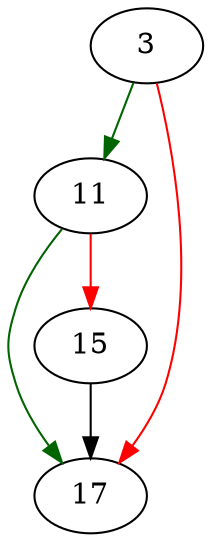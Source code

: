 strict digraph "process_dir" {
	// Node definitions.
	3 [entry=true];
	11;
	17;
	15;

	// Edge definitions.
	3 -> 11 [
		color=darkgreen
		cond=true
	];
	3 -> 17 [
		color=red
		cond=false
	];
	11 -> 17 [
		color=darkgreen
		cond=true
	];
	11 -> 15 [
		color=red
		cond=false
	];
	15 -> 17;
}